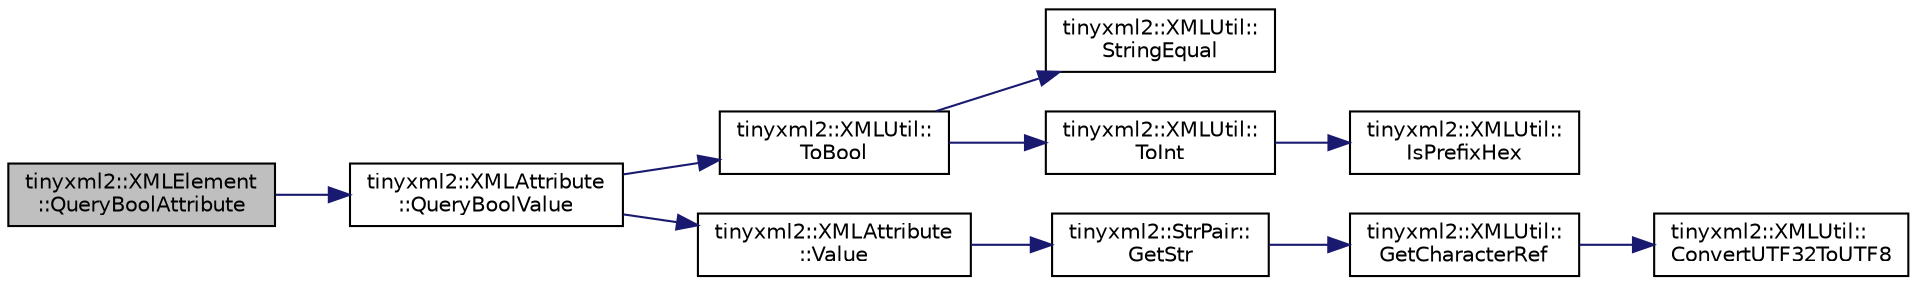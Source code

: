 digraph "tinyxml2::XMLElement::QueryBoolAttribute"
{
 // LATEX_PDF_SIZE
  edge [fontname="Helvetica",fontsize="10",labelfontname="Helvetica",labelfontsize="10"];
  node [fontname="Helvetica",fontsize="10",shape=record];
  rankdir="LR";
  Node1 [label="tinyxml2::XMLElement\l::QueryBoolAttribute",height=0.2,width=0.4,color="black", fillcolor="grey75", style="filled", fontcolor="black",tooltip="See QueryIntAttribute()"];
  Node1 -> Node2 [color="midnightblue",fontsize="10",style="solid",fontname="Helvetica"];
  Node2 [label="tinyxml2::XMLAttribute\l::QueryBoolValue",height=0.2,width=0.4,color="black", fillcolor="white", style="filled",URL="$classtinyxml2_1_1XMLAttribute.html#a5f32e038954256f61c21ff20fd13a09c",tooltip="See QueryIntValue."];
  Node2 -> Node3 [color="midnightblue",fontsize="10",style="solid",fontname="Helvetica"];
  Node3 [label="tinyxml2::XMLUtil::\lToBool",height=0.2,width=0.4,color="black", fillcolor="white", style="filled",URL="$classtinyxml2_1_1XMLUtil.html#ae5b03e0a1ca5d42052a7ac540f7aa12a",tooltip=" "];
  Node3 -> Node4 [color="midnightblue",fontsize="10",style="solid",fontname="Helvetica"];
  Node4 [label="tinyxml2::XMLUtil::\lStringEqual",height=0.2,width=0.4,color="black", fillcolor="white", style="filled",URL="$classtinyxml2_1_1XMLUtil.html#acfcd287cacfd2533e1bc9ea4dfb56602",tooltip=" "];
  Node3 -> Node5 [color="midnightblue",fontsize="10",style="solid",fontname="Helvetica"];
  Node5 [label="tinyxml2::XMLUtil::\lToInt",height=0.2,width=0.4,color="black", fillcolor="white", style="filled",URL="$classtinyxml2_1_1XMLUtil.html#ad4df4023d11ee3fca9689c49b9707323",tooltip=" "];
  Node5 -> Node6 [color="midnightblue",fontsize="10",style="solid",fontname="Helvetica"];
  Node6 [label="tinyxml2::XMLUtil::\lIsPrefixHex",height=0.2,width=0.4,color="black", fillcolor="white", style="filled",URL="$classtinyxml2_1_1XMLUtil.html#a28c5a73c3d557ae0090191ef31d2f59a",tooltip=" "];
  Node2 -> Node7 [color="midnightblue",fontsize="10",style="solid",fontname="Helvetica"];
  Node7 [label="tinyxml2::XMLAttribute\l::Value",height=0.2,width=0.4,color="black", fillcolor="white", style="filled",URL="$classtinyxml2_1_1XMLAttribute.html#ab1c5cd993f836a771818ca408994b14e",tooltip="The value of the attribute."];
  Node7 -> Node8 [color="midnightblue",fontsize="10",style="solid",fontname="Helvetica"];
  Node8 [label="tinyxml2::StrPair::\lGetStr",height=0.2,width=0.4,color="black", fillcolor="white", style="filled",URL="$classtinyxml2_1_1StrPair.html#ad87e3d11330f5e689ba1e7e54c023b57",tooltip=" "];
  Node8 -> Node9 [color="midnightblue",fontsize="10",style="solid",fontname="Helvetica"];
  Node9 [label="tinyxml2::XMLUtil::\lGetCharacterRef",height=0.2,width=0.4,color="black", fillcolor="white", style="filled",URL="$classtinyxml2_1_1XMLUtil.html#a5a96e5144a8d693dc4bcd783d9964648",tooltip=" "];
  Node9 -> Node10 [color="midnightblue",fontsize="10",style="solid",fontname="Helvetica"];
  Node10 [label="tinyxml2::XMLUtil::\lConvertUTF32ToUTF8",height=0.2,width=0.4,color="black", fillcolor="white", style="filled",URL="$classtinyxml2_1_1XMLUtil.html#a31c00d5c5dfb38382de1dfcaf4be3595",tooltip=" "];
}
